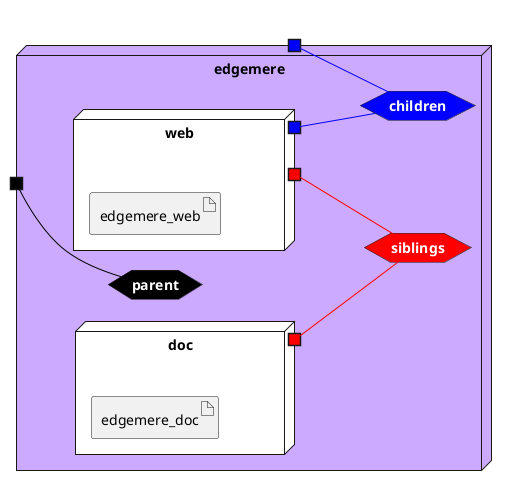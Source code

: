 @startuml

left to right direction







node "edgemere" #ccaaff {


    hexagon parentnet #black [
            <b><color:white>parent</color></b>
    ]
    
    portin " " as parentnetPortIn #black
    parentnetPortIn -[#black]- parentnet
    
    hexagon childrennet #blue [
            <b><color:white>children</color></b>
    ]
    
    portout " " as childrennetPortOut #blue
    childrennet -[#blue]- childrennetPortOut
    
    hexagon siblingsnet #red [
            <b><color:white>siblings</color></b>
    ]
    

node "web" as webService #white {
    portOut " " as webServicechildrennet #blue
   webServicechildrennet -[#blue]- childrennet
       portOut " " as webServicesiblingsnet #red
   webServicesiblingsnet -[#red]- siblingsnet
   

    artifact "edgemere_web" as edgemere_webimage
    
}
node "doc" as docService #white {
    portOut " " as docServicesiblingsnet #red
   docServicesiblingsnet -[#red]- siblingsnet
   

    artifact "edgemere_doc" as edgemere_docimage
    
}

}


@enduml
